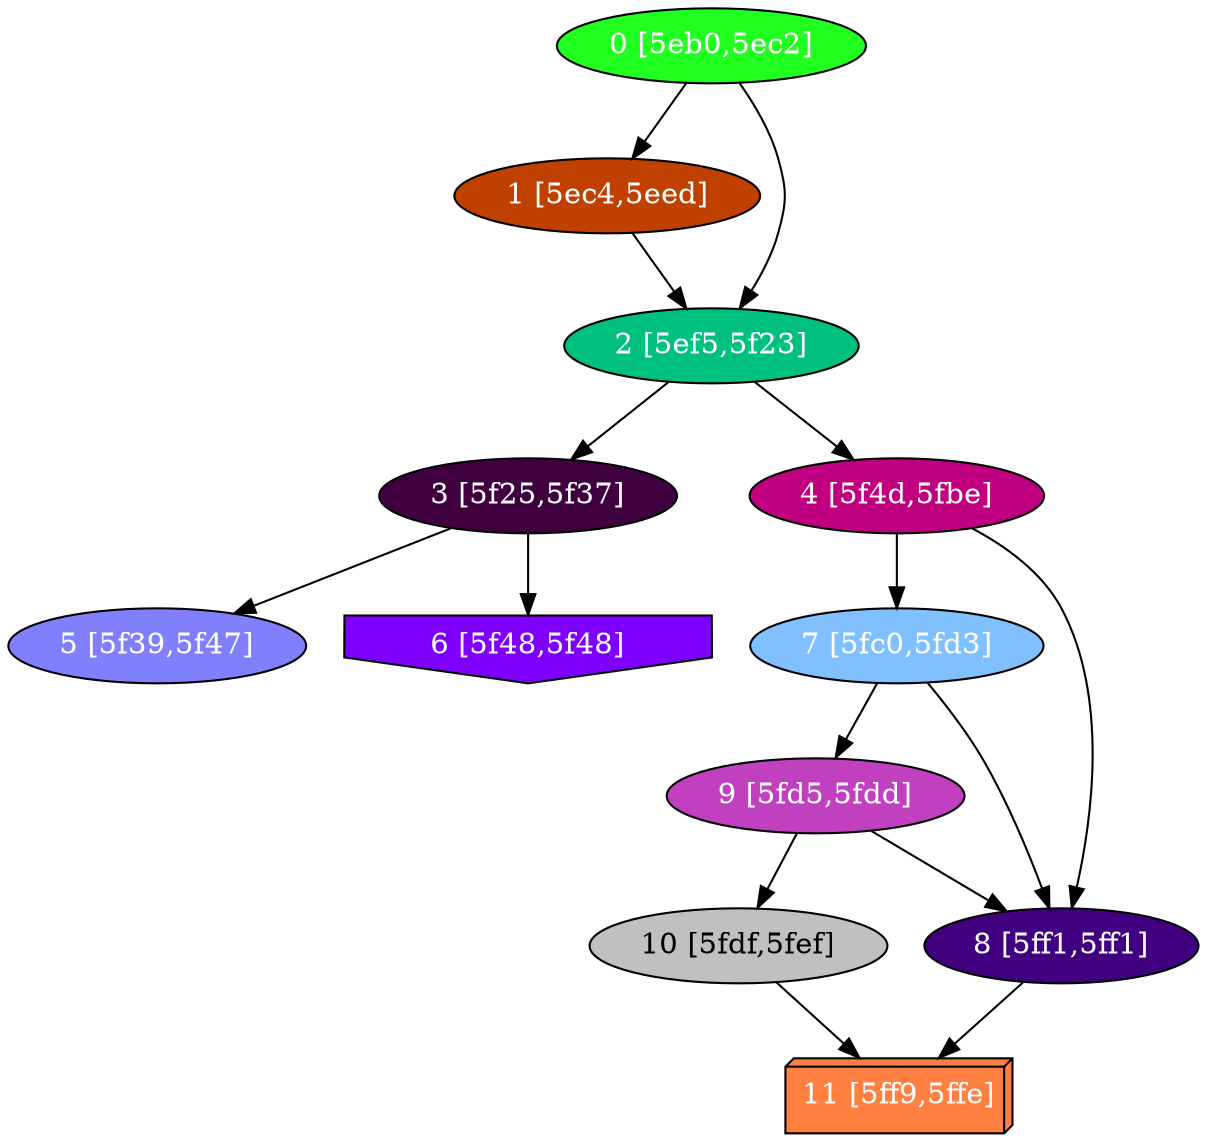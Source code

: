 diGraph libnss3{
	libnss3_0  [style=filled fillcolor="#20FF20" fontcolor="#ffffff" shape=oval label="0 [5eb0,5ec2]"]
	libnss3_1  [style=filled fillcolor="#C04000" fontcolor="#ffffff" shape=oval label="1 [5ec4,5eed]"]
	libnss3_2  [style=filled fillcolor="#00C080" fontcolor="#ffffff" shape=oval label="2 [5ef5,5f23]"]
	libnss3_3  [style=filled fillcolor="#400040" fontcolor="#ffffff" shape=oval label="3 [5f25,5f37]"]
	libnss3_4  [style=filled fillcolor="#C00080" fontcolor="#ffffff" shape=oval label="4 [5f4d,5fbe]"]
	libnss3_5  [style=filled fillcolor="#8080FF" fontcolor="#ffffff" shape=oval label="5 [5f39,5f47]"]
	libnss3_6  [style=filled fillcolor="#8000FF" fontcolor="#ffffff" shape=invhouse label="6 [5f48,5f48]"]
	libnss3_7  [style=filled fillcolor="#80C0FF" fontcolor="#ffffff" shape=oval label="7 [5fc0,5fd3]"]
	libnss3_8  [style=filled fillcolor="#400080" fontcolor="#ffffff" shape=oval label="8 [5ff1,5ff1]"]
	libnss3_9  [style=filled fillcolor="#C040C0" fontcolor="#ffffff" shape=oval label="9 [5fd5,5fdd]"]
	libnss3_a  [style=filled fillcolor="#C0C0C0" fontcolor="#000000" shape=oval label="10 [5fdf,5fef]"]
	libnss3_b  [style=filled fillcolor="#FF8040" fontcolor="#ffffff" shape=box3d label="11 [5ff9,5ffe]"]

	libnss3_0 -> libnss3_1
	libnss3_0 -> libnss3_2
	libnss3_1 -> libnss3_2
	libnss3_2 -> libnss3_3
	libnss3_2 -> libnss3_4
	libnss3_3 -> libnss3_5
	libnss3_3 -> libnss3_6
	libnss3_4 -> libnss3_7
	libnss3_4 -> libnss3_8
	libnss3_7 -> libnss3_8
	libnss3_7 -> libnss3_9
	libnss3_8 -> libnss3_b
	libnss3_9 -> libnss3_8
	libnss3_9 -> libnss3_a
	libnss3_a -> libnss3_b
}